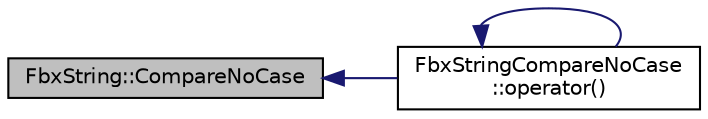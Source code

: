 digraph "FbxString::CompareNoCase"
{
  edge [fontname="Helvetica",fontsize="10",labelfontname="Helvetica",labelfontsize="10"];
  node [fontname="Helvetica",fontsize="10",shape=record];
  rankdir="LR";
  Node46 [label="FbxString::CompareNoCase",height=0.2,width=0.4,color="black", fillcolor="grey75", style="filled", fontcolor="black"];
  Node46 -> Node47 [dir="back",color="midnightblue",fontsize="10",style="solid",fontname="Helvetica"];
  Node47 [label="FbxStringCompareNoCase\l::operator()",height=0.2,width=0.4,color="black", fillcolor="white", style="filled",URL="$struct_fbx_string_compare_no_case.html#a36f7111fa137dead21e47a154133c188"];
  Node47 -> Node47 [dir="back",color="midnightblue",fontsize="10",style="solid",fontname="Helvetica"];
}
